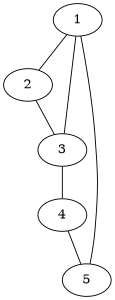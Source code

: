 graph graphname {
     size = "2,2";

//     5 [pos="0,0!"];
//     1 [pos="0,1!"];
//     3 [pos="1,1!"];
//     4 [pos="1,0!"];

     1 -- 2 -- 3 -- 4 -- 5 -- 1;
     1 -- 3;
 }
